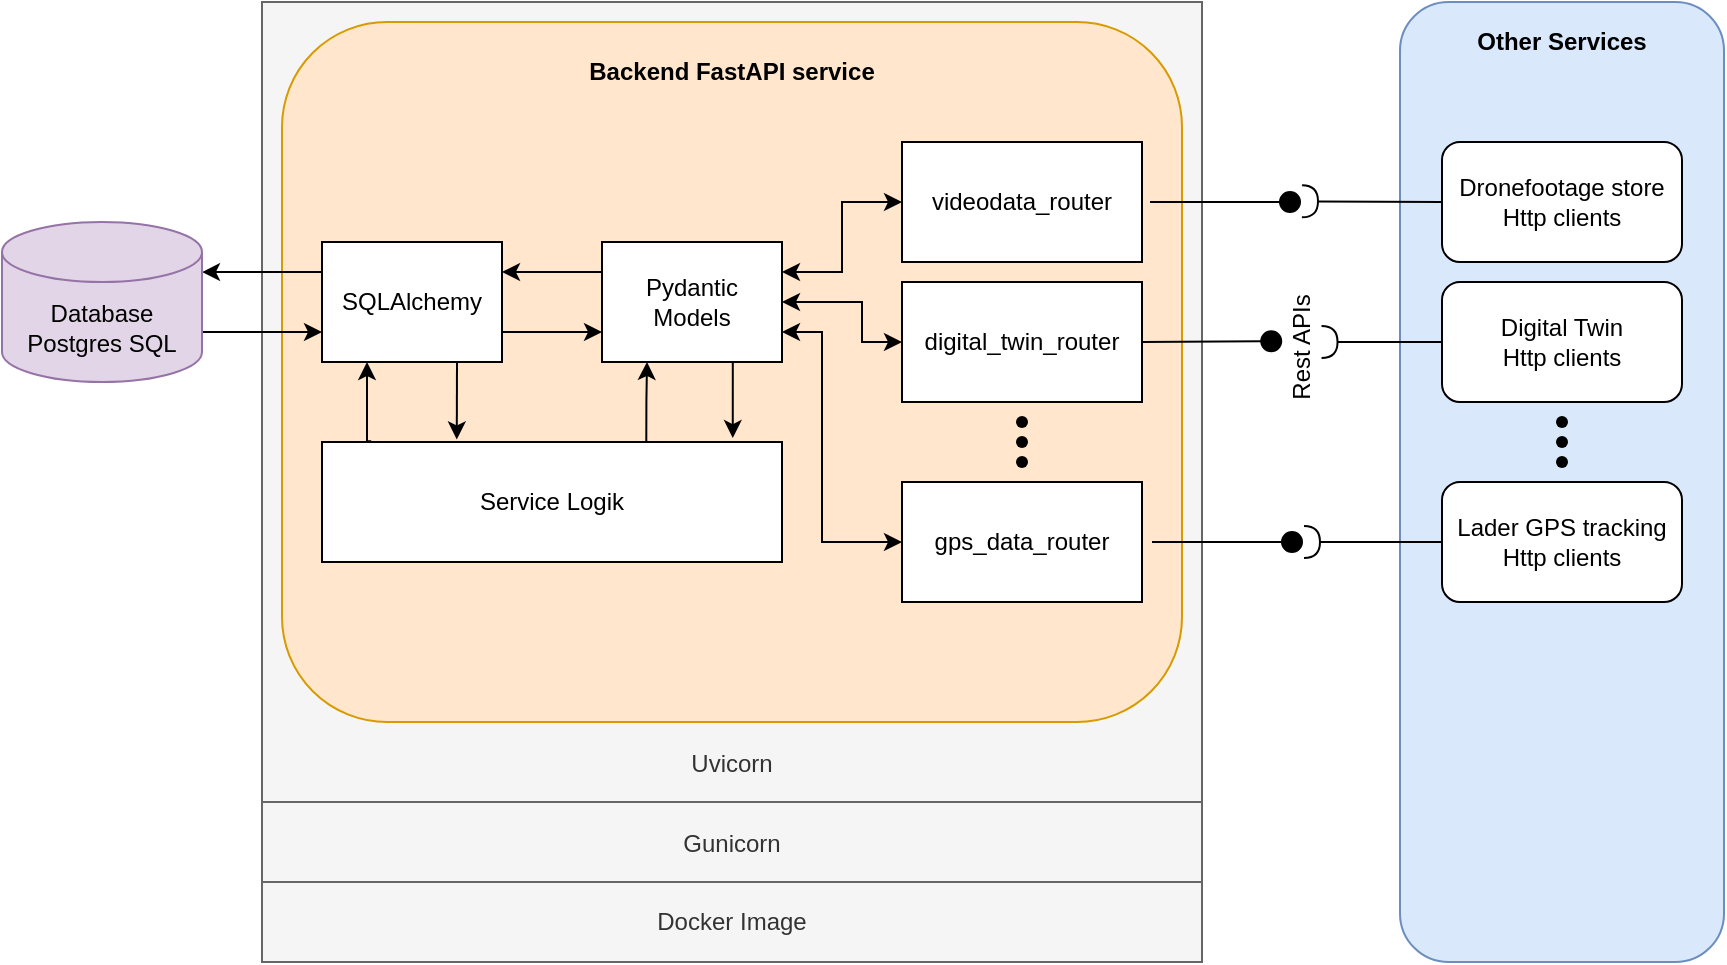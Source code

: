 <mxfile version="24.7.6">
  <diagram name="Page-1" id="v5vVpCWD-mAS1wMJKQEE">
    <mxGraphModel dx="397" dy="815" grid="1" gridSize="10" guides="1" tooltips="1" connect="1" arrows="1" fold="1" page="1" pageScale="1" pageWidth="827" pageHeight="1169" math="0" shadow="0">
      <root>
        <mxCell id="0" />
        <mxCell id="1" parent="0" />
        <mxCell id="0vZ9dUC26-TVfk1JdIGi-31" value="Docker Image" style="rounded=0;whiteSpace=wrap;html=1;spacingTop=440;fillColor=#f5f5f5;fontColor=#333333;strokeColor=#666666;" parent="1" vertex="1">
          <mxGeometry x="957" width="470" height="480" as="geometry" />
        </mxCell>
        <mxCell id="0vZ9dUC26-TVfk1JdIGi-30" value="Gunicorn" style="rounded=0;whiteSpace=wrap;html=1;spacingTop=401;fillColor=#f5f5f5;fontColor=#333333;strokeColor=#666666;" parent="1" vertex="1">
          <mxGeometry x="957" width="470" height="440" as="geometry" />
        </mxCell>
        <mxCell id="0vZ9dUC26-TVfk1JdIGi-29" value="Uvicorn" style="rounded=0;whiteSpace=wrap;html=1;spacingTop=362;fillColor=#f5f5f5;fontColor=#333333;strokeColor=#666666;" parent="1" vertex="1">
          <mxGeometry x="957" width="470" height="400" as="geometry" />
        </mxCell>
        <mxCell id="0vZ9dUC26-TVfk1JdIGi-27" value="&lt;b&gt;Backend FastAPI service&lt;/b&gt;" style="rounded=1;whiteSpace=wrap;html=1;spacingTop=-300;fillColor=#ffe6cc;strokeColor=#d79b00;" parent="1" vertex="1">
          <mxGeometry x="967" y="10" width="450" height="350" as="geometry" />
        </mxCell>
        <mxCell id="0vZ9dUC26-TVfk1JdIGi-15" style="edgeStyle=orthogonalEdgeStyle;rounded=0;orthogonalLoop=1;jettySize=auto;html=1;exitX=0;exitY=0.25;exitDx=0;exitDy=0;entryX=1;entryY=0.25;entryDx=0;entryDy=0;" parent="1" source="0vZ9dUC26-TVfk1JdIGi-11" target="0vZ9dUC26-TVfk1JdIGi-14" edge="1">
          <mxGeometry relative="1" as="geometry" />
        </mxCell>
        <mxCell id="0vZ9dUC26-TVfk1JdIGi-35" style="edgeStyle=orthogonalEdgeStyle;rounded=0;orthogonalLoop=1;jettySize=auto;html=1;exitX=1;exitY=0.25;exitDx=0;exitDy=0;entryX=0;entryY=0.5;entryDx=0;entryDy=0;startArrow=classic;startFill=1;" parent="1" source="0vZ9dUC26-TVfk1JdIGi-11" target="0vZ9dUC26-TVfk1JdIGi-32" edge="1">
          <mxGeometry relative="1" as="geometry" />
        </mxCell>
        <mxCell id="0vZ9dUC26-TVfk1JdIGi-36" style="edgeStyle=orthogonalEdgeStyle;rounded=0;orthogonalLoop=1;jettySize=auto;html=1;exitX=1;exitY=0.5;exitDx=0;exitDy=0;entryX=0;entryY=0.5;entryDx=0;entryDy=0;startArrow=classic;startFill=1;" parent="1" source="0vZ9dUC26-TVfk1JdIGi-11" target="0vZ9dUC26-TVfk1JdIGi-33" edge="1">
          <mxGeometry relative="1" as="geometry">
            <Array as="points">
              <mxPoint x="1257" y="150" />
              <mxPoint x="1257" y="170" />
            </Array>
          </mxGeometry>
        </mxCell>
        <mxCell id="0vZ9dUC26-TVfk1JdIGi-37" style="edgeStyle=orthogonalEdgeStyle;rounded=0;orthogonalLoop=1;jettySize=auto;html=1;exitX=1;exitY=0.75;exitDx=0;exitDy=0;entryX=0;entryY=0.5;entryDx=0;entryDy=0;startArrow=classic;startFill=1;" parent="1" source="0vZ9dUC26-TVfk1JdIGi-11" target="0vZ9dUC26-TVfk1JdIGi-34" edge="1">
          <mxGeometry relative="1" as="geometry">
            <Array as="points">
              <mxPoint x="1237" y="165" />
              <mxPoint x="1237" y="270" />
            </Array>
          </mxGeometry>
        </mxCell>
        <mxCell id="0vZ9dUC26-TVfk1JdIGi-11" value="Pydantic Models" style="rounded=0;whiteSpace=wrap;html=1;" parent="1" vertex="1">
          <mxGeometry x="1127" y="120" width="90" height="60" as="geometry" />
        </mxCell>
        <mxCell id="0vZ9dUC26-TVfk1JdIGi-16" style="edgeStyle=orthogonalEdgeStyle;rounded=0;orthogonalLoop=1;jettySize=auto;html=1;exitX=1;exitY=0.75;exitDx=0;exitDy=0;entryX=0;entryY=0.75;entryDx=0;entryDy=0;" parent="1" source="0vZ9dUC26-TVfk1JdIGi-14" target="0vZ9dUC26-TVfk1JdIGi-11" edge="1">
          <mxGeometry relative="1" as="geometry" />
        </mxCell>
        <mxCell id="0vZ9dUC26-TVfk1JdIGi-18" style="edgeStyle=orthogonalEdgeStyle;rounded=0;orthogonalLoop=1;jettySize=auto;html=1;exitX=0;exitY=0.25;exitDx=0;exitDy=0;entryX=1;entryY=0.313;entryDx=0;entryDy=0;entryPerimeter=0;" parent="1" source="0vZ9dUC26-TVfk1JdIGi-14" edge="1" target="0vZ9dUC26-TVfk1JdIGi-24">
          <mxGeometry relative="1" as="geometry">
            <mxPoint x="907" y="135" as="targetPoint" />
          </mxGeometry>
        </mxCell>
        <mxCell id="0vZ9dUC26-TVfk1JdIGi-14" value="SQLAlchemy" style="rounded=0;whiteSpace=wrap;html=1;" parent="1" vertex="1">
          <mxGeometry x="987" y="120" width="90" height="60" as="geometry" />
        </mxCell>
        <mxCell id="0vZ9dUC26-TVfk1JdIGi-19" style="edgeStyle=orthogonalEdgeStyle;rounded=0;orthogonalLoop=1;jettySize=auto;html=1;exitX=0.997;exitY=0.688;exitDx=0;exitDy=0;entryX=0;entryY=0.75;entryDx=0;entryDy=0;exitPerimeter=0;" parent="1" target="0vZ9dUC26-TVfk1JdIGi-14" edge="1" source="0vZ9dUC26-TVfk1JdIGi-24">
          <mxGeometry relative="1" as="geometry">
            <mxPoint x="907" y="165" as="sourcePoint" />
          </mxGeometry>
        </mxCell>
        <mxCell id="0vZ9dUC26-TVfk1JdIGi-20" value="Service Logik" style="rounded=0;whiteSpace=wrap;html=1;" parent="1" vertex="1">
          <mxGeometry x="987" y="220" width="230" height="60" as="geometry" />
        </mxCell>
        <mxCell id="0vZ9dUC26-TVfk1JdIGi-21" style="edgeStyle=orthogonalEdgeStyle;rounded=0;orthogonalLoop=1;jettySize=auto;html=1;exitX=0.75;exitY=1;exitDx=0;exitDy=0;entryX=0.893;entryY=-0.033;entryDx=0;entryDy=0;entryPerimeter=0;" parent="1" source="0vZ9dUC26-TVfk1JdIGi-11" target="0vZ9dUC26-TVfk1JdIGi-20" edge="1">
          <mxGeometry relative="1" as="geometry" />
        </mxCell>
        <mxCell id="0vZ9dUC26-TVfk1JdIGi-23" style="edgeStyle=orthogonalEdgeStyle;rounded=0;orthogonalLoop=1;jettySize=auto;html=1;exitX=0.705;exitY=0.002;exitDx=0;exitDy=0;entryX=0.25;entryY=1;entryDx=0;entryDy=0;exitPerimeter=0;" parent="1" source="0vZ9dUC26-TVfk1JdIGi-20" target="0vZ9dUC26-TVfk1JdIGi-11" edge="1">
          <mxGeometry relative="1" as="geometry" />
        </mxCell>
        <mxCell id="0vZ9dUC26-TVfk1JdIGi-24" value="Database&lt;div&gt;Postgres SQL&lt;/div&gt;" style="shape=cylinder3;whiteSpace=wrap;html=1;boundedLbl=1;backgroundOutline=1;size=15;fillColor=#e1d5e7;strokeColor=#9673a6;" parent="1" vertex="1">
          <mxGeometry x="827" y="110" width="100" height="80" as="geometry" />
        </mxCell>
        <mxCell id="0vZ9dUC26-TVfk1JdIGi-25" style="edgeStyle=orthogonalEdgeStyle;rounded=0;orthogonalLoop=1;jettySize=auto;html=1;exitX=0.75;exitY=1;exitDx=0;exitDy=0;entryX=0.293;entryY=-0.021;entryDx=0;entryDy=0;entryPerimeter=0;" parent="1" source="0vZ9dUC26-TVfk1JdIGi-14" target="0vZ9dUC26-TVfk1JdIGi-20" edge="1">
          <mxGeometry relative="1" as="geometry" />
        </mxCell>
        <mxCell id="0vZ9dUC26-TVfk1JdIGi-26" style="edgeStyle=orthogonalEdgeStyle;rounded=0;orthogonalLoop=1;jettySize=auto;html=1;exitX=0.107;exitY=-0.006;exitDx=0;exitDy=0;entryX=0.25;entryY=1;entryDx=0;entryDy=0;exitPerimeter=0;" parent="1" source="0vZ9dUC26-TVfk1JdIGi-20" target="0vZ9dUC26-TVfk1JdIGi-14" edge="1">
          <mxGeometry relative="1" as="geometry" />
        </mxCell>
        <mxCell id="0vZ9dUC26-TVfk1JdIGi-32" value="videodata_router" style="rounded=0;whiteSpace=wrap;html=1;" parent="1" vertex="1">
          <mxGeometry x="1277" y="70" width="120" height="60" as="geometry" />
        </mxCell>
        <mxCell id="0vZ9dUC26-TVfk1JdIGi-33" value="digital_twin_router" style="rounded=0;whiteSpace=wrap;html=1;" parent="1" vertex="1">
          <mxGeometry x="1277" y="140" width="120" height="60" as="geometry" />
        </mxCell>
        <mxCell id="0vZ9dUC26-TVfk1JdIGi-34" value="gps_data_router" style="rounded=0;whiteSpace=wrap;html=1;" parent="1" vertex="1">
          <mxGeometry x="1277" y="240" width="120" height="60" as="geometry" />
        </mxCell>
        <mxCell id="0vZ9dUC26-TVfk1JdIGi-38" value="" style="shape=waypoint;sketch=0;fillStyle=solid;size=6;pointerEvents=1;points=[];fillColor=none;resizable=0;rotatable=0;perimeter=centerPerimeter;snapToPoint=1;" parent="1" vertex="1">
          <mxGeometry x="1327" y="200" width="20" height="20" as="geometry" />
        </mxCell>
        <mxCell id="0vZ9dUC26-TVfk1JdIGi-39" value="" style="shape=waypoint;sketch=0;fillStyle=solid;size=6;pointerEvents=1;points=[];fillColor=none;resizable=0;rotatable=0;perimeter=centerPerimeter;snapToPoint=1;" parent="1" vertex="1">
          <mxGeometry x="1327" y="210" width="20" height="20" as="geometry" />
        </mxCell>
        <mxCell id="0vZ9dUC26-TVfk1JdIGi-40" value="" style="shape=waypoint;sketch=0;fillStyle=solid;size=6;pointerEvents=1;points=[];fillColor=none;resizable=0;rotatable=0;perimeter=centerPerimeter;snapToPoint=1;" parent="1" vertex="1">
          <mxGeometry x="1327" y="220" width="20" height="20" as="geometry" />
        </mxCell>
        <mxCell id="0vZ9dUC26-TVfk1JdIGi-41" value="&lt;b&gt;Other Services&lt;/b&gt;" style="rounded=1;whiteSpace=wrap;html=1;spacingTop=-440;fillColor=#dae8fc;strokeColor=#6c8ebf;" parent="1" vertex="1">
          <mxGeometry x="1526" width="162" height="480" as="geometry" />
        </mxCell>
        <mxCell id="0vZ9dUC26-TVfk1JdIGi-42" value="&lt;div&gt;Dronefootage store Http clients&lt;/div&gt;" style="rounded=1;whiteSpace=wrap;html=1;" parent="1" vertex="1">
          <mxGeometry x="1547" y="70" width="120" height="60" as="geometry" />
        </mxCell>
        <mxCell id="0vZ9dUC26-TVfk1JdIGi-43" value="" style="rounded=0;orthogonalLoop=1;jettySize=auto;html=1;endArrow=halfCircle;endFill=0;endSize=6;strokeWidth=1;sketch=0;exitX=0;exitY=0.5;exitDx=0;exitDy=0;" parent="1" source="0vZ9dUC26-TVfk1JdIGi-42" edge="1">
          <mxGeometry relative="1" as="geometry">
            <mxPoint x="1550" y="100" as="sourcePoint" />
            <mxPoint x="1477" y="99.66" as="targetPoint" />
          </mxGeometry>
        </mxCell>
        <mxCell id="0vZ9dUC26-TVfk1JdIGi-44" value="" style="rounded=0;orthogonalLoop=1;jettySize=auto;html=1;endArrow=oval;endFill=1;sketch=0;sourcePerimeterSpacing=0;targetPerimeterSpacing=0;endSize=10;exitX=1;exitY=0.5;exitDx=0;exitDy=0;" parent="1" edge="1">
          <mxGeometry relative="1" as="geometry">
            <mxPoint x="1401" y="100" as="sourcePoint" />
            <mxPoint x="1471" y="100" as="targetPoint" />
          </mxGeometry>
        </mxCell>
        <mxCell id="0vZ9dUC26-TVfk1JdIGi-45" value="" style="ellipse;whiteSpace=wrap;html=1;align=center;aspect=fixed;fillColor=none;strokeColor=none;resizable=0;perimeter=centerPerimeter;rotatable=0;allowArrows=0;points=[];outlineConnect=1;" parent="1" vertex="1">
          <mxGeometry x="1402" y="240" width="10" height="10" as="geometry" />
        </mxCell>
        <mxCell id="0vZ9dUC26-TVfk1JdIGi-50" value="Digital Twin&lt;div&gt;Http clients&lt;/div&gt;" style="rounded=1;whiteSpace=wrap;html=1;" parent="1" vertex="1">
          <mxGeometry x="1547" y="140" width="120" height="60" as="geometry" />
        </mxCell>
        <mxCell id="0vZ9dUC26-TVfk1JdIGi-51" value="" style="rounded=0;orthogonalLoop=1;jettySize=auto;html=1;endArrow=halfCircle;endFill=0;endSize=6;strokeWidth=1;sketch=0;exitX=0;exitY=0.5;exitDx=0;exitDy=0;entryX=0.537;entryY=0.959;entryDx=0;entryDy=0;entryPerimeter=0;" parent="1" edge="1" source="0vZ9dUC26-TVfk1JdIGi-50">
          <mxGeometry relative="1" as="geometry">
            <mxPoint x="1563" y="170" as="sourcePoint" />
            <mxPoint x="1486.77" y="170.04" as="targetPoint" />
          </mxGeometry>
        </mxCell>
        <mxCell id="0vZ9dUC26-TVfk1JdIGi-52" value="" style="rounded=0;orthogonalLoop=1;jettySize=auto;html=1;endArrow=oval;endFill=1;sketch=0;sourcePerimeterSpacing=0;targetPerimeterSpacing=0;endSize=10;exitX=1;exitY=0.5;exitDx=0;exitDy=0;entryX=0.542;entryY=-0.013;entryDx=0;entryDy=0;entryPerimeter=0;" parent="1" target="0vZ9dUC26-TVfk1JdIGi-56" edge="1">
          <mxGeometry relative="1" as="geometry">
            <mxPoint x="1397" y="170" as="sourcePoint" />
            <mxPoint x="1467" y="170" as="targetPoint" />
          </mxGeometry>
        </mxCell>
        <mxCell id="0vZ9dUC26-TVfk1JdIGi-53" value="&lt;div&gt;Lader GPS tracking Http clients&lt;/div&gt;" style="rounded=1;whiteSpace=wrap;html=1;" parent="1" vertex="1">
          <mxGeometry x="1547" y="240" width="120" height="60" as="geometry" />
        </mxCell>
        <mxCell id="0vZ9dUC26-TVfk1JdIGi-54" value="" style="rounded=0;orthogonalLoop=1;jettySize=auto;html=1;endArrow=halfCircle;endFill=0;endSize=6;strokeWidth=1;sketch=0;exitX=0;exitY=0.5;exitDx=0;exitDy=0;" parent="1" source="0vZ9dUC26-TVfk1JdIGi-53" edge="1">
          <mxGeometry relative="1" as="geometry">
            <mxPoint x="1568" y="270" as="sourcePoint" />
            <mxPoint x="1478" y="270" as="targetPoint" />
          </mxGeometry>
        </mxCell>
        <mxCell id="0vZ9dUC26-TVfk1JdIGi-55" value="" style="rounded=0;orthogonalLoop=1;jettySize=auto;html=1;endArrow=oval;endFill=1;sketch=0;sourcePerimeterSpacing=0;targetPerimeterSpacing=0;endSize=10;exitX=1;exitY=0.5;exitDx=0;exitDy=0;" parent="1" edge="1">
          <mxGeometry relative="1" as="geometry">
            <mxPoint x="1402" y="270" as="sourcePoint" />
            <mxPoint x="1472" y="270" as="targetPoint" />
          </mxGeometry>
        </mxCell>
        <mxCell id="0vZ9dUC26-TVfk1JdIGi-56" value="Rest APIs" style="text;html=1;align=center;verticalAlign=middle;resizable=0;points=[];autosize=1;strokeColor=none;fillColor=none;rotation=-90;" parent="1" vertex="1">
          <mxGeometry x="1437" y="158" width="80" height="30" as="geometry" />
        </mxCell>
        <mxCell id="0vZ9dUC26-TVfk1JdIGi-57" value="" style="shape=waypoint;sketch=0;fillStyle=solid;size=6;pointerEvents=1;points=[];fillColor=none;resizable=0;rotatable=0;perimeter=centerPerimeter;snapToPoint=1;" parent="1" vertex="1">
          <mxGeometry x="1597" y="200" width="20" height="20" as="geometry" />
        </mxCell>
        <mxCell id="0vZ9dUC26-TVfk1JdIGi-58" value="" style="shape=waypoint;sketch=0;fillStyle=solid;size=6;pointerEvents=1;points=[];fillColor=none;resizable=0;rotatable=0;perimeter=centerPerimeter;snapToPoint=1;" parent="1" vertex="1">
          <mxGeometry x="1597" y="210" width="20" height="20" as="geometry" />
        </mxCell>
        <mxCell id="0vZ9dUC26-TVfk1JdIGi-59" value="" style="shape=waypoint;sketch=0;fillStyle=solid;size=6;pointerEvents=1;points=[];fillColor=none;resizable=0;rotatable=0;perimeter=centerPerimeter;snapToPoint=1;" parent="1" vertex="1">
          <mxGeometry x="1597" y="220" width="20" height="20" as="geometry" />
        </mxCell>
      </root>
    </mxGraphModel>
  </diagram>
</mxfile>
